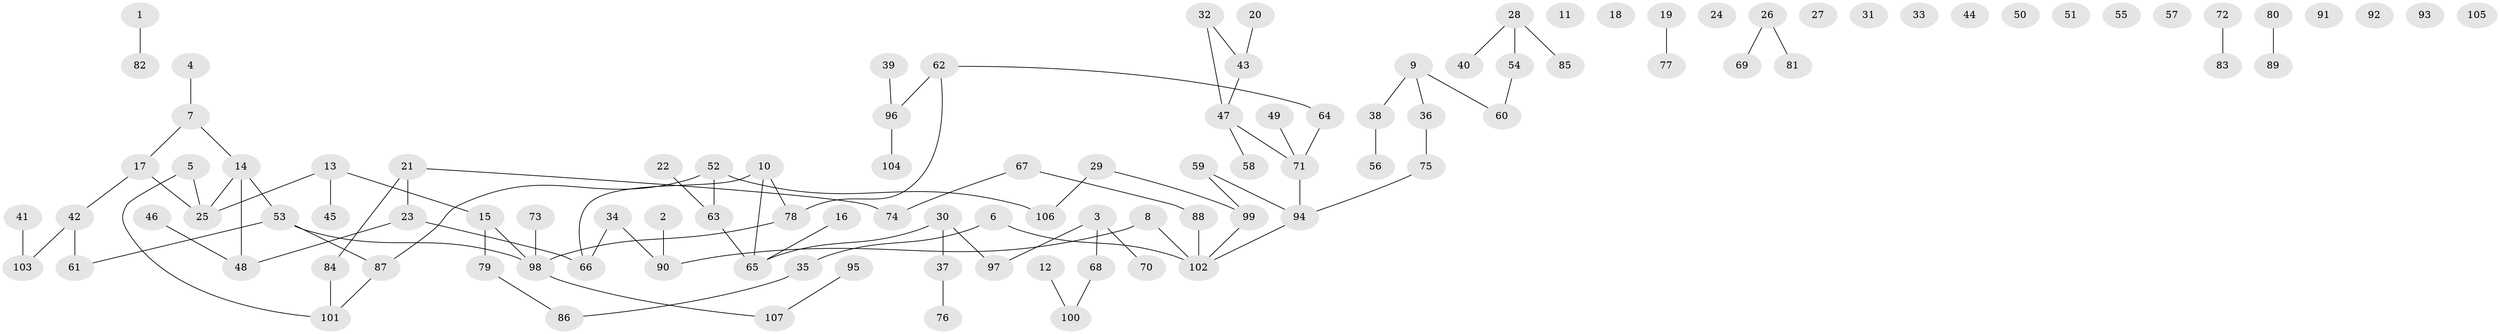 // Generated by graph-tools (version 1.1) at 2025/13/03/09/25 04:13:11]
// undirected, 107 vertices, 99 edges
graph export_dot {
graph [start="1"]
  node [color=gray90,style=filled];
  1;
  2;
  3;
  4;
  5;
  6;
  7;
  8;
  9;
  10;
  11;
  12;
  13;
  14;
  15;
  16;
  17;
  18;
  19;
  20;
  21;
  22;
  23;
  24;
  25;
  26;
  27;
  28;
  29;
  30;
  31;
  32;
  33;
  34;
  35;
  36;
  37;
  38;
  39;
  40;
  41;
  42;
  43;
  44;
  45;
  46;
  47;
  48;
  49;
  50;
  51;
  52;
  53;
  54;
  55;
  56;
  57;
  58;
  59;
  60;
  61;
  62;
  63;
  64;
  65;
  66;
  67;
  68;
  69;
  70;
  71;
  72;
  73;
  74;
  75;
  76;
  77;
  78;
  79;
  80;
  81;
  82;
  83;
  84;
  85;
  86;
  87;
  88;
  89;
  90;
  91;
  92;
  93;
  94;
  95;
  96;
  97;
  98;
  99;
  100;
  101;
  102;
  103;
  104;
  105;
  106;
  107;
  1 -- 82;
  2 -- 90;
  3 -- 68;
  3 -- 70;
  3 -- 97;
  4 -- 7;
  5 -- 25;
  5 -- 101;
  6 -- 35;
  6 -- 102;
  7 -- 14;
  7 -- 17;
  8 -- 90;
  8 -- 102;
  9 -- 36;
  9 -- 38;
  9 -- 60;
  10 -- 65;
  10 -- 66;
  10 -- 78;
  12 -- 100;
  13 -- 15;
  13 -- 25;
  13 -- 45;
  14 -- 25;
  14 -- 48;
  14 -- 53;
  15 -- 79;
  15 -- 98;
  16 -- 65;
  17 -- 25;
  17 -- 42;
  19 -- 77;
  20 -- 43;
  21 -- 23;
  21 -- 74;
  21 -- 84;
  22 -- 63;
  23 -- 48;
  23 -- 66;
  26 -- 69;
  26 -- 81;
  28 -- 40;
  28 -- 54;
  28 -- 85;
  29 -- 99;
  29 -- 106;
  30 -- 37;
  30 -- 65;
  30 -- 97;
  32 -- 43;
  32 -- 47;
  34 -- 66;
  34 -- 90;
  35 -- 86;
  36 -- 75;
  37 -- 76;
  38 -- 56;
  39 -- 96;
  41 -- 103;
  42 -- 61;
  42 -- 103;
  43 -- 47;
  46 -- 48;
  47 -- 58;
  47 -- 71;
  49 -- 71;
  52 -- 63;
  52 -- 87;
  52 -- 106;
  53 -- 61;
  53 -- 87;
  53 -- 98;
  54 -- 60;
  59 -- 94;
  59 -- 99;
  62 -- 64;
  62 -- 78;
  62 -- 96;
  63 -- 65;
  64 -- 71;
  67 -- 74;
  67 -- 88;
  68 -- 100;
  71 -- 94;
  72 -- 83;
  73 -- 98;
  75 -- 94;
  78 -- 98;
  79 -- 86;
  80 -- 89;
  84 -- 101;
  87 -- 101;
  88 -- 102;
  94 -- 102;
  95 -- 107;
  96 -- 104;
  98 -- 107;
  99 -- 102;
}
